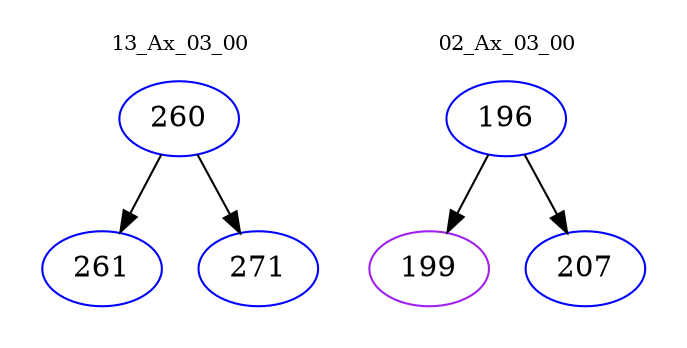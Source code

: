 digraph{
subgraph cluster_0 {
color = white
label = "13_Ax_03_00";
fontsize=10;
T0_260 [label="260", color="blue"]
T0_260 -> T0_261 [color="black"]
T0_261 [label="261", color="blue"]
T0_260 -> T0_271 [color="black"]
T0_271 [label="271", color="blue"]
}
subgraph cluster_1 {
color = white
label = "02_Ax_03_00";
fontsize=10;
T1_196 [label="196", color="blue"]
T1_196 -> T1_199 [color="black"]
T1_199 [label="199", color="purple"]
T1_196 -> T1_207 [color="black"]
T1_207 [label="207", color="blue"]
}
}
